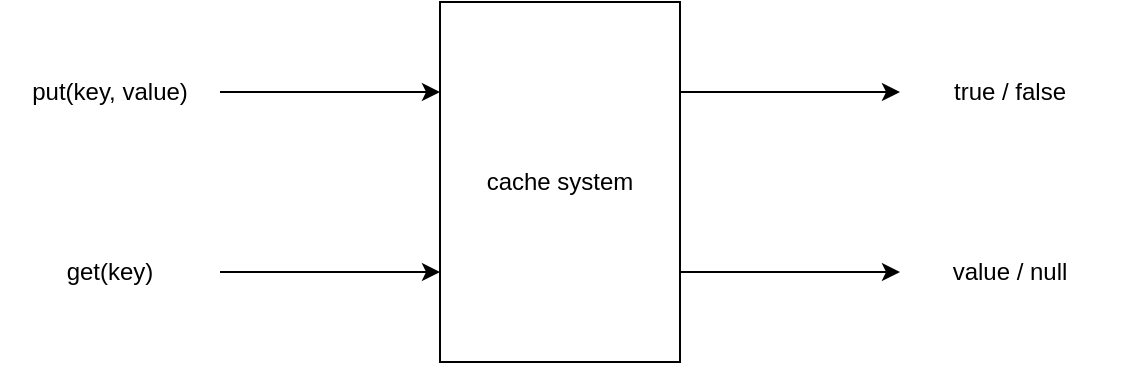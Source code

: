 <mxfile version="13.9.9" type="device" pages="2"><diagram id="6Fq2p7LbQVEr68GWUAZp" name="high-level"><mxGraphModel dx="1186" dy="770" grid="1" gridSize="10" guides="1" tooltips="1" connect="1" arrows="1" fold="1" page="1" pageScale="1" pageWidth="850" pageHeight="1100" math="0" shadow="0"><root><mxCell id="0"/><mxCell id="1" parent="0"/><mxCell id="bu4HMG7jWKBg4khwTPsx-1" value="cache system" style="rounded=0;whiteSpace=wrap;html=1;" vertex="1" parent="1"><mxGeometry x="340" y="330" width="120" height="180" as="geometry"/></mxCell><mxCell id="bu4HMG7jWKBg4khwTPsx-5" style="edgeStyle=orthogonalEdgeStyle;rounded=0;orthogonalLoop=1;jettySize=auto;html=1;entryX=0;entryY=0.25;entryDx=0;entryDy=0;" edge="1" parent="1" source="bu4HMG7jWKBg4khwTPsx-4" target="bu4HMG7jWKBg4khwTPsx-1"><mxGeometry relative="1" as="geometry"/></mxCell><mxCell id="bu4HMG7jWKBg4khwTPsx-4" value="put(key, value)" style="rounded=0;whiteSpace=wrap;html=1;fillColor=none;dashed=1;dashPattern=1 4;strokeColor=none;" vertex="1" parent="1"><mxGeometry x="120" y="360" width="110" height="30" as="geometry"/></mxCell><mxCell id="bu4HMG7jWKBg4khwTPsx-7" style="edgeStyle=orthogonalEdgeStyle;rounded=0;orthogonalLoop=1;jettySize=auto;html=1;entryX=0;entryY=0.75;entryDx=0;entryDy=0;" edge="1" parent="1" source="bu4HMG7jWKBg4khwTPsx-6" target="bu4HMG7jWKBg4khwTPsx-1"><mxGeometry relative="1" as="geometry"/></mxCell><mxCell id="bu4HMG7jWKBg4khwTPsx-6" value="get(key)" style="rounded=0;whiteSpace=wrap;html=1;fillColor=none;dashed=1;dashPattern=1 4;strokeColor=none;" vertex="1" parent="1"><mxGeometry x="120" y="450" width="110" height="30" as="geometry"/></mxCell><mxCell id="bu4HMG7jWKBg4khwTPsx-8" value="" style="endArrow=classic;html=1;exitX=1;exitY=0.75;exitDx=0;exitDy=0;" edge="1" parent="1" source="bu4HMG7jWKBg4khwTPsx-1"><mxGeometry width="50" height="50" relative="1" as="geometry"><mxPoint x="400" y="410" as="sourcePoint"/><mxPoint x="570" y="465" as="targetPoint"/></mxGeometry></mxCell><mxCell id="bu4HMG7jWKBg4khwTPsx-9" value="value / null" style="rounded=0;whiteSpace=wrap;html=1;fillColor=none;dashed=1;dashPattern=1 4;strokeColor=none;" vertex="1" parent="1"><mxGeometry x="570" y="450" width="110" height="30" as="geometry"/></mxCell><mxCell id="bu4HMG7jWKBg4khwTPsx-10" value="" style="endArrow=classic;html=1;exitX=1;exitY=0.25;exitDx=0;exitDy=0;" edge="1" parent="1" source="bu4HMG7jWKBg4khwTPsx-1"><mxGeometry width="50" height="50" relative="1" as="geometry"><mxPoint x="470" y="475" as="sourcePoint"/><mxPoint x="570" y="375" as="targetPoint"/></mxGeometry></mxCell><mxCell id="bu4HMG7jWKBg4khwTPsx-11" value="true / false" style="rounded=0;whiteSpace=wrap;html=1;fillColor=none;dashed=1;dashPattern=1 4;strokeColor=none;" vertex="1" parent="1"><mxGeometry x="570" y="360" width="110" height="30" as="geometry"/></mxCell></root></mxGraphModel></diagram><diagram id="JOwUgh_TRo28fVw9UMEm" name="components"><mxGraphModel dx="1186" dy="770" grid="1" gridSize="10" guides="1" tooltips="1" connect="1" arrows="1" fold="1" page="1" pageScale="1" pageWidth="850" pageHeight="1100" math="0" shadow="0"><root><mxCell id="Opuf2qdehhRwj5UBzLCV-0"/><mxCell id="Opuf2qdehhRwj5UBzLCV-1" parent="Opuf2qdehhRwj5UBzLCV-0"/><mxCell id="uFYp9z528xxxBRVYIsx8-0" value="" style="rounded=0;whiteSpace=wrap;html=1;dashed=1;fillColor=none;" vertex="1" parent="Opuf2qdehhRwj5UBzLCV-1"><mxGeometry x="260" y="340" width="400" height="290" as="geometry"/></mxCell><mxCell id="Hxb72MwNjkvzGkZIOjrg-0" value="Load Balancer" style="rounded=0;whiteSpace=wrap;html=1;" vertex="1" parent="Opuf2qdehhRwj5UBzLCV-1"><mxGeometry x="390" y="360" width="140" height="80" as="geometry"/></mxCell><mxCell id="Qx49J4nlQJ1R-O0w3t7O-0" value="cache 1" style="whiteSpace=wrap;html=1;aspect=fixed;fillColor=#ffffff;" vertex="1" parent="Opuf2qdehhRwj5UBzLCV-1"><mxGeometry x="280" y="530" width="80" height="80" as="geometry"/></mxCell><mxCell id="Qx49J4nlQJ1R-O0w3t7O-1" value="cache 2" style="whiteSpace=wrap;html=1;aspect=fixed;fillColor=#ffffff;" vertex="1" parent="Opuf2qdehhRwj5UBzLCV-1"><mxGeometry x="420" y="530" width="80" height="80" as="geometry"/></mxCell><mxCell id="Qx49J4nlQJ1R-O0w3t7O-2" value="cache 3" style="whiteSpace=wrap;html=1;aspect=fixed;fillColor=#ffffff;" vertex="1" parent="Opuf2qdehhRwj5UBzLCV-1"><mxGeometry x="560" y="530" width="80" height="80" as="geometry"/></mxCell><mxCell id="Qx49J4nlQJ1R-O0w3t7O-6" value="" style="endArrow=classic;startArrow=classic;html=1;exitX=0.5;exitY=0;exitDx=0;exitDy=0;entryX=0.25;entryY=1;entryDx=0;entryDy=0;" edge="1" parent="Opuf2qdehhRwj5UBzLCV-1" source="Qx49J4nlQJ1R-O0w3t7O-0" target="Hxb72MwNjkvzGkZIOjrg-0"><mxGeometry width="50" height="50" relative="1" as="geometry"><mxPoint x="400" y="420" as="sourcePoint"/><mxPoint x="450" y="370" as="targetPoint"/></mxGeometry></mxCell><mxCell id="Qx49J4nlQJ1R-O0w3t7O-7" value="" style="endArrow=classic;startArrow=classic;html=1;exitX=0.5;exitY=0;exitDx=0;exitDy=0;entryX=0.5;entryY=1;entryDx=0;entryDy=0;" edge="1" parent="Opuf2qdehhRwj5UBzLCV-1" source="Qx49J4nlQJ1R-O0w3t7O-1" target="Hxb72MwNjkvzGkZIOjrg-0"><mxGeometry width="50" height="50" relative="1" as="geometry"><mxPoint x="330" y="540" as="sourcePoint"/><mxPoint x="470" y="450" as="targetPoint"/></mxGeometry></mxCell><mxCell id="Qx49J4nlQJ1R-O0w3t7O-8" value="" style="endArrow=classic;startArrow=classic;html=1;exitX=0.75;exitY=1;exitDx=0;exitDy=0;entryX=0.5;entryY=0;entryDx=0;entryDy=0;" edge="1" parent="Opuf2qdehhRwj5UBzLCV-1" source="Hxb72MwNjkvzGkZIOjrg-0" target="Qx49J4nlQJ1R-O0w3t7O-2"><mxGeometry width="50" height="50" relative="1" as="geometry"><mxPoint x="340" y="550" as="sourcePoint"/><mxPoint x="480" y="460" as="targetPoint"/></mxGeometry></mxCell><mxCell id="Qx49J4nlQJ1R-O0w3t7O-10" style="edgeStyle=orthogonalEdgeStyle;rounded=0;orthogonalLoop=1;jettySize=auto;html=1;" edge="1" parent="Opuf2qdehhRwj5UBzLCV-1" source="Qx49J4nlQJ1R-O0w3t7O-9" target="Hxb72MwNjkvzGkZIOjrg-0"><mxGeometry relative="1" as="geometry"/></mxCell><mxCell id="Qx49J4nlQJ1R-O0w3t7O-9" value="get / put&lt;br&gt;request" style="ellipse;whiteSpace=wrap;html=1;aspect=fixed;fillColor=#d5e8d4;strokeColor=#82b366;" vertex="1" parent="Opuf2qdehhRwj5UBzLCV-1"><mxGeometry x="420" y="200" width="80" height="80" as="geometry"/></mxCell><mxCell id="uFYp9z528xxxBRVYIsx8-1" value="cache system" style="text;html=1;align=center;verticalAlign=middle;resizable=0;points=[];autosize=1;" vertex="1" parent="Opuf2qdehhRwj5UBzLCV-1"><mxGeometry x="253" y="320" width="90" height="20" as="geometry"/></mxCell><mxCell id="uFYp9z528xxxBRVYIsx8-2" value="cache system" style="text;html=1;align=center;verticalAlign=middle;resizable=0;points=[];autosize=1;" vertex="1" parent="Opuf2qdehhRwj5UBzLCV-1"><mxGeometry x="576" y="630" width="90" height="20" as="geometry"/></mxCell></root></mxGraphModel></diagram></mxfile>